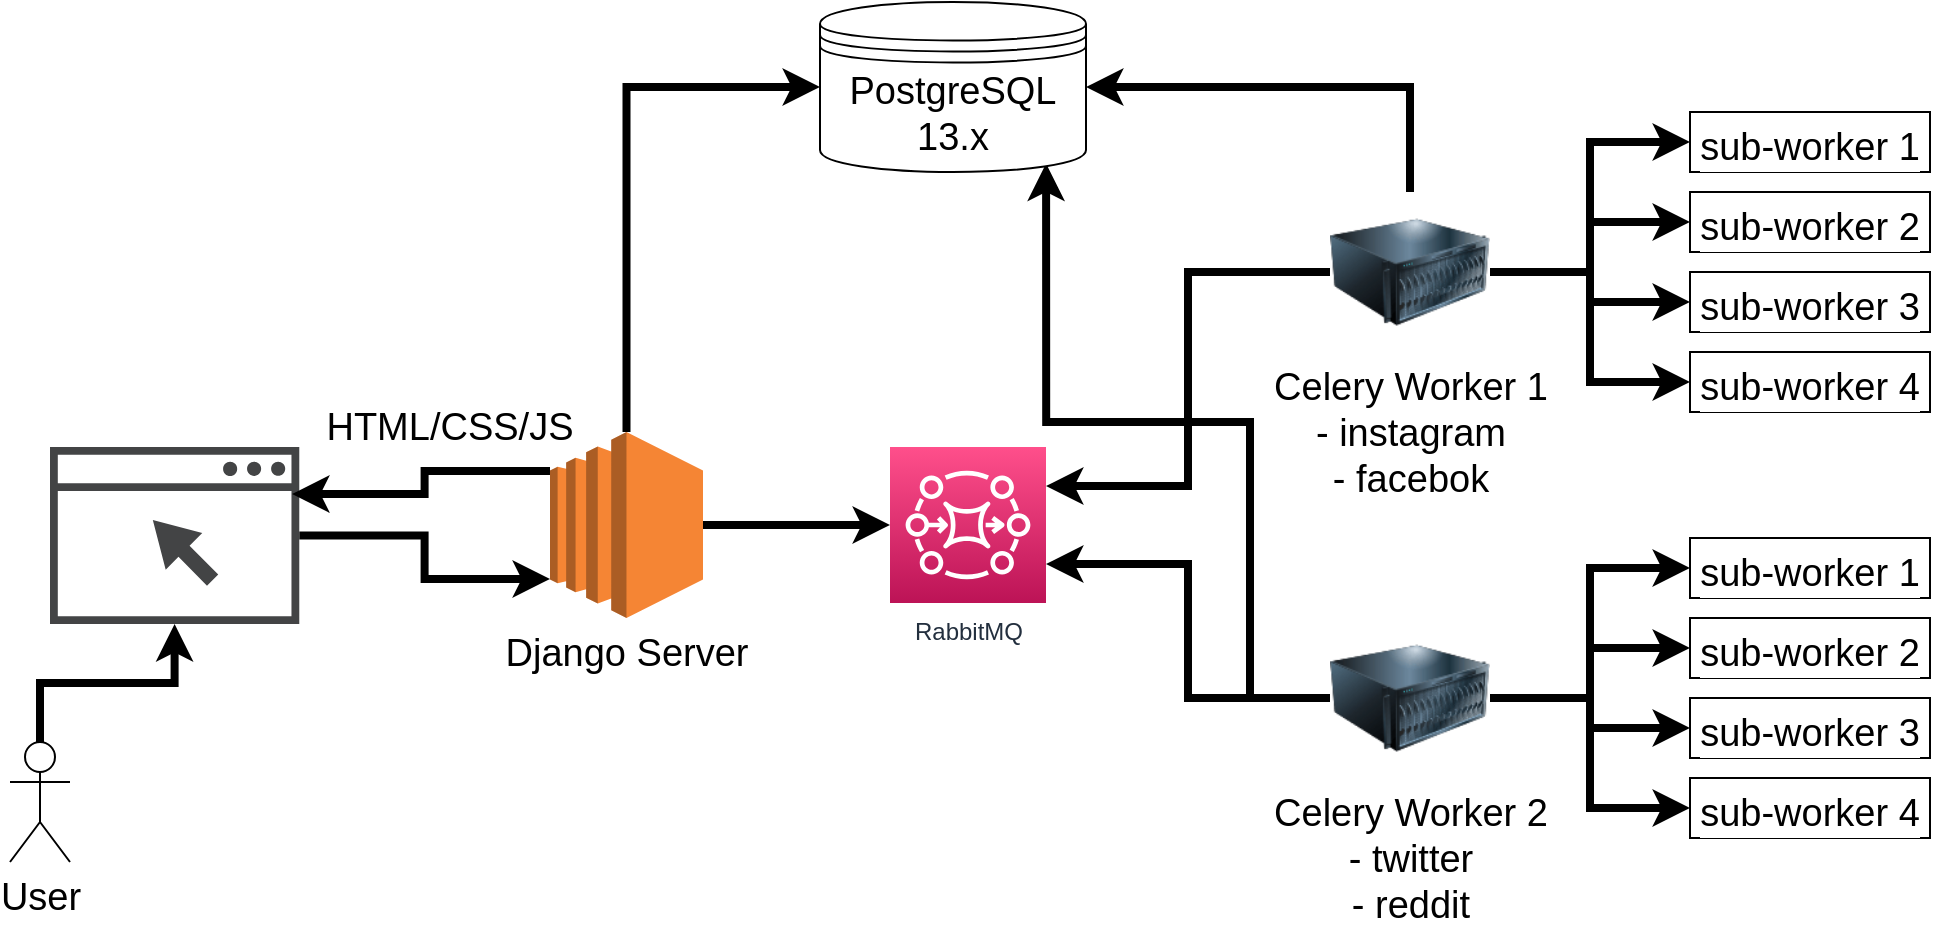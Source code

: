 <mxfile version="15.2.7" type="google"><diagram id="lNZSqhSA1qLSp5OcS2vs" name="Dashboard"><mxGraphModel dx="868" dy="417" grid="1" gridSize="10" guides="1" tooltips="1" connect="1" arrows="1" fold="1" page="1" pageScale="1" pageWidth="850" pageHeight="1100" math="0" shadow="0"><root><mxCell id="0"/><mxCell id="1" parent="0"/><mxCell id="E6TmB5DF2rKsz_d0zPs_-48" style="edgeStyle=orthogonalEdgeStyle;rounded=0;orthogonalLoop=1;jettySize=auto;html=1;entryX=0;entryY=0.79;entryDx=0;entryDy=0;entryPerimeter=0;fontSize=19;strokeWidth=4;" parent="1" source="E6TmB5DF2rKsz_d0zPs_-11" target="E6TmB5DF2rKsz_d0zPs_-15" edge="1"><mxGeometry relative="1" as="geometry"><mxPoint x="170" y="340" as="sourcePoint"/></mxGeometry></mxCell><mxCell id="E6TmB5DF2rKsz_d0zPs_-11" value="" style="sketch=0;pointerEvents=1;shadow=0;dashed=0;html=1;strokeColor=none;fillColor=#434445;aspect=fixed;labelPosition=center;verticalLabelPosition=bottom;verticalAlign=top;align=center;outlineConnect=0;shape=mxgraph.vvd.web_browser;fontSize=19;" parent="1" vertex="1"><mxGeometry x="40" y="252.5" width="124.64" height="88.5" as="geometry"/></mxCell><mxCell id="E6TmB5DF2rKsz_d0zPs_-17" style="edgeStyle=orthogonalEdgeStyle;rounded=0;orthogonalLoop=1;jettySize=auto;html=1;fontSize=19;strokeWidth=4;" parent="1" source="E6TmB5DF2rKsz_d0zPs_-15" target="E6TmB5DF2rKsz_d0zPs_-16" edge="1"><mxGeometry relative="1" as="geometry"/></mxCell><mxCell id="E6TmB5DF2rKsz_d0zPs_-44" style="edgeStyle=orthogonalEdgeStyle;rounded=0;orthogonalLoop=1;jettySize=auto;html=1;entryX=0;entryY=0.5;entryDx=0;entryDy=0;fontSize=19;strokeWidth=4;" parent="1" source="E6TmB5DF2rKsz_d0zPs_-15" target="E6TmB5DF2rKsz_d0zPs_-43" edge="1"><mxGeometry relative="1" as="geometry"><Array as="points"><mxPoint x="328" y="73"/></Array></mxGeometry></mxCell><mxCell id="E6TmB5DF2rKsz_d0zPs_-49" style="edgeStyle=orthogonalEdgeStyle;rounded=0;orthogonalLoop=1;jettySize=auto;html=1;exitX=0;exitY=0.21;exitDx=0;exitDy=0;exitPerimeter=0;entryX=0.971;entryY=0.266;entryDx=0;entryDy=0;entryPerimeter=0;fontSize=19;strokeWidth=4;" parent="1" source="E6TmB5DF2rKsz_d0zPs_-15" target="E6TmB5DF2rKsz_d0zPs_-11" edge="1"><mxGeometry relative="1" as="geometry"/></mxCell><mxCell id="E6TmB5DF2rKsz_d0zPs_-15" value="Django Server" style="outlineConnect=0;dashed=0;verticalLabelPosition=bottom;verticalAlign=top;align=center;html=1;shape=mxgraph.aws3.ec2;fillColor=#F58534;gradientColor=none;fontSize=19;" parent="1" vertex="1"><mxGeometry x="290" y="245" width="76.5" height="93" as="geometry"/></mxCell><mxCell id="E6TmB5DF2rKsz_d0zPs_-16" value="RabbitMQ" style="sketch=0;points=[[0,0,0],[0.25,0,0],[0.5,0,0],[0.75,0,0],[1,0,0],[0,1,0],[0.25,1,0],[0.5,1,0],[0.75,1,0],[1,1,0],[0,0.25,0],[0,0.5,0],[0,0.75,0],[1,0.25,0],[1,0.5,0],[1,0.75,0]];outlineConnect=0;fontColor=#232F3E;gradientColor=#FF4F8B;gradientDirection=north;fillColor=#BC1356;strokeColor=#ffffff;dashed=0;verticalLabelPosition=bottom;verticalAlign=top;align=center;html=1;fontSize=12;fontStyle=0;aspect=fixed;shape=mxgraph.aws4.resourceIcon;resIcon=mxgraph.aws4.mq;" parent="1" vertex="1"><mxGeometry x="460" y="252.5" width="78" height="78" as="geometry"/></mxCell><mxCell id="E6TmB5DF2rKsz_d0zPs_-35" style="edgeStyle=orthogonalEdgeStyle;rounded=0;orthogonalLoop=1;jettySize=auto;html=1;entryX=0;entryY=0.5;entryDx=0;entryDy=0;fontSize=19;strokeWidth=4;" parent="1" source="E6TmB5DF2rKsz_d0zPs_-19" target="E6TmB5DF2rKsz_d0zPs_-31" edge="1"><mxGeometry relative="1" as="geometry"/></mxCell><mxCell id="E6TmB5DF2rKsz_d0zPs_-36" style="edgeStyle=orthogonalEdgeStyle;rounded=0;orthogonalLoop=1;jettySize=auto;html=1;fontSize=19;strokeWidth=4;" parent="1" source="E6TmB5DF2rKsz_d0zPs_-19" target="E6TmB5DF2rKsz_d0zPs_-32" edge="1"><mxGeometry relative="1" as="geometry"/></mxCell><mxCell id="E6TmB5DF2rKsz_d0zPs_-37" style="edgeStyle=orthogonalEdgeStyle;rounded=0;orthogonalLoop=1;jettySize=auto;html=1;fontSize=19;strokeWidth=4;" parent="1" source="E6TmB5DF2rKsz_d0zPs_-19" target="E6TmB5DF2rKsz_d0zPs_-33" edge="1"><mxGeometry relative="1" as="geometry"/></mxCell><mxCell id="E6TmB5DF2rKsz_d0zPs_-38" style="edgeStyle=orthogonalEdgeStyle;rounded=0;orthogonalLoop=1;jettySize=auto;html=1;entryX=0;entryY=0.5;entryDx=0;entryDy=0;fontSize=19;strokeWidth=4;" parent="1" source="E6TmB5DF2rKsz_d0zPs_-19" target="E6TmB5DF2rKsz_d0zPs_-34" edge="1"><mxGeometry relative="1" as="geometry"/></mxCell><mxCell id="E6TmB5DF2rKsz_d0zPs_-41" style="edgeStyle=orthogonalEdgeStyle;rounded=0;orthogonalLoop=1;jettySize=auto;html=1;entryX=1;entryY=0.75;entryDx=0;entryDy=0;entryPerimeter=0;fontSize=19;strokeWidth=4;" parent="1" source="E6TmB5DF2rKsz_d0zPs_-19" target="E6TmB5DF2rKsz_d0zPs_-16" edge="1"><mxGeometry relative="1" as="geometry"/></mxCell><mxCell id="E6TmB5DF2rKsz_d0zPs_-46" style="edgeStyle=orthogonalEdgeStyle;rounded=0;orthogonalLoop=1;jettySize=auto;html=1;entryX=0.85;entryY=0.95;entryDx=0;entryDy=0;entryPerimeter=0;fontSize=19;strokeWidth=4;" parent="1" source="E6TmB5DF2rKsz_d0zPs_-19" target="E6TmB5DF2rKsz_d0zPs_-43" edge="1"><mxGeometry relative="1" as="geometry"><Array as="points"><mxPoint x="640" y="378"/><mxPoint x="640" y="240"/><mxPoint x="538" y="240"/></Array></mxGeometry></mxCell><mxCell id="E6TmB5DF2rKsz_d0zPs_-19" value="Celery Worker 2&lt;br&gt;- twitter&lt;br&gt;- reddit" style="image;html=1;image=img/lib/clip_art/computers/Server_128x128.png;fontSize=19;" parent="1" vertex="1"><mxGeometry x="680" y="338" width="80" height="80" as="geometry"/></mxCell><mxCell id="E6TmB5DF2rKsz_d0zPs_-27" style="edgeStyle=orthogonalEdgeStyle;rounded=0;orthogonalLoop=1;jettySize=auto;html=1;entryX=0;entryY=0.5;entryDx=0;entryDy=0;fontSize=19;strokeWidth=4;" parent="1" source="E6TmB5DF2rKsz_d0zPs_-20" target="E6TmB5DF2rKsz_d0zPs_-21" edge="1"><mxGeometry relative="1" as="geometry"/></mxCell><mxCell id="E6TmB5DF2rKsz_d0zPs_-28" style="edgeStyle=orthogonalEdgeStyle;rounded=0;orthogonalLoop=1;jettySize=auto;html=1;fontSize=19;strokeWidth=4;" parent="1" source="E6TmB5DF2rKsz_d0zPs_-20" target="E6TmB5DF2rKsz_d0zPs_-24" edge="1"><mxGeometry relative="1" as="geometry"/></mxCell><mxCell id="E6TmB5DF2rKsz_d0zPs_-29" style="edgeStyle=orthogonalEdgeStyle;rounded=0;orthogonalLoop=1;jettySize=auto;html=1;fontSize=19;strokeWidth=4;" parent="1" source="E6TmB5DF2rKsz_d0zPs_-20" target="E6TmB5DF2rKsz_d0zPs_-25" edge="1"><mxGeometry relative="1" as="geometry"/></mxCell><mxCell id="E6TmB5DF2rKsz_d0zPs_-30" style="edgeStyle=orthogonalEdgeStyle;rounded=0;orthogonalLoop=1;jettySize=auto;html=1;entryX=0;entryY=0.5;entryDx=0;entryDy=0;fontSize=19;strokeWidth=4;" parent="1" source="E6TmB5DF2rKsz_d0zPs_-20" target="E6TmB5DF2rKsz_d0zPs_-26" edge="1"><mxGeometry relative="1" as="geometry"/></mxCell><mxCell id="E6TmB5DF2rKsz_d0zPs_-40" style="edgeStyle=orthogonalEdgeStyle;rounded=0;orthogonalLoop=1;jettySize=auto;html=1;entryX=1;entryY=0.25;entryDx=0;entryDy=0;entryPerimeter=0;fontSize=19;strokeWidth=4;" parent="1" source="E6TmB5DF2rKsz_d0zPs_-20" target="E6TmB5DF2rKsz_d0zPs_-16" edge="1"><mxGeometry relative="1" as="geometry"/></mxCell><mxCell id="E6TmB5DF2rKsz_d0zPs_-45" style="edgeStyle=orthogonalEdgeStyle;rounded=0;orthogonalLoop=1;jettySize=auto;html=1;entryX=1;entryY=0.5;entryDx=0;entryDy=0;fontSize=19;strokeWidth=4;" parent="1" source="E6TmB5DF2rKsz_d0zPs_-20" target="E6TmB5DF2rKsz_d0zPs_-43" edge="1"><mxGeometry relative="1" as="geometry"><Array as="points"><mxPoint x="720" y="73"/></Array></mxGeometry></mxCell><mxCell id="E6TmB5DF2rKsz_d0zPs_-20" value="Celery Worker 1&lt;br&gt;- instagram&lt;br&gt;- facebok" style="image;html=1;image=img/lib/clip_art/computers/Server_128x128.png;fontSize=19;" parent="1" vertex="1"><mxGeometry x="680" y="125" width="80" height="80" as="geometry"/></mxCell><mxCell id="E6TmB5DF2rKsz_d0zPs_-21" value="sub-worker 1" style="whiteSpace=wrap;html=1;fontSize=19;verticalAlign=top;labelBackgroundColor=white;" parent="1" vertex="1"><mxGeometry x="860" y="85" width="120" height="30" as="geometry"/></mxCell><mxCell id="E6TmB5DF2rKsz_d0zPs_-24" value="sub-worker 2" style="whiteSpace=wrap;html=1;fontSize=19;verticalAlign=top;labelBackgroundColor=white;" parent="1" vertex="1"><mxGeometry x="860" y="125" width="120" height="30" as="geometry"/></mxCell><mxCell id="E6TmB5DF2rKsz_d0zPs_-25" value="sub-worker 3" style="whiteSpace=wrap;html=1;fontSize=19;verticalAlign=top;labelBackgroundColor=white;" parent="1" vertex="1"><mxGeometry x="860" y="165" width="120" height="30" as="geometry"/></mxCell><mxCell id="E6TmB5DF2rKsz_d0zPs_-26" value="sub-worker 4" style="whiteSpace=wrap;html=1;fontSize=19;verticalAlign=top;labelBackgroundColor=white;" parent="1" vertex="1"><mxGeometry x="860" y="205" width="120" height="30" as="geometry"/></mxCell><mxCell id="E6TmB5DF2rKsz_d0zPs_-31" value="sub-worker 1" style="whiteSpace=wrap;html=1;fontSize=19;verticalAlign=top;labelBackgroundColor=white;" parent="1" vertex="1"><mxGeometry x="860" y="298" width="120" height="30" as="geometry"/></mxCell><mxCell id="E6TmB5DF2rKsz_d0zPs_-32" value="sub-worker 2" style="whiteSpace=wrap;html=1;fontSize=19;verticalAlign=top;labelBackgroundColor=white;" parent="1" vertex="1"><mxGeometry x="860" y="338" width="120" height="30" as="geometry"/></mxCell><mxCell id="E6TmB5DF2rKsz_d0zPs_-33" value="sub-worker 3" style="whiteSpace=wrap;html=1;fontSize=19;verticalAlign=top;labelBackgroundColor=white;" parent="1" vertex="1"><mxGeometry x="860" y="378" width="120" height="30" as="geometry"/></mxCell><mxCell id="E6TmB5DF2rKsz_d0zPs_-34" value="sub-worker 4" style="whiteSpace=wrap;html=1;fontSize=19;verticalAlign=top;labelBackgroundColor=white;" parent="1" vertex="1"><mxGeometry x="860" y="418" width="120" height="30" as="geometry"/></mxCell><mxCell id="E6TmB5DF2rKsz_d0zPs_-43" value="PostgreSQL 13.x" style="shape=datastore;whiteSpace=wrap;html=1;fontSize=19;" parent="1" vertex="1"><mxGeometry x="425" y="30" width="133" height="85" as="geometry"/></mxCell><mxCell id="E6TmB5DF2rKsz_d0zPs_-50" value="HTML/CSS/JS" style="text;html=1;strokeColor=none;fillColor=none;align=center;verticalAlign=middle;whiteSpace=wrap;rounded=0;fontSize=19;" parent="1" vertex="1"><mxGeometry x="220" y="232.5" width="40" height="20" as="geometry"/></mxCell><mxCell id="E6TmB5DF2rKsz_d0zPs_-53" style="edgeStyle=orthogonalEdgeStyle;rounded=0;orthogonalLoop=1;jettySize=auto;html=1;fontSize=19;strokeWidth=4;" parent="1" source="E6TmB5DF2rKsz_d0zPs_-52" target="E6TmB5DF2rKsz_d0zPs_-11" edge="1"><mxGeometry relative="1" as="geometry"/></mxCell><mxCell id="E6TmB5DF2rKsz_d0zPs_-52" value="User" style="shape=umlActor;verticalLabelPosition=bottom;verticalAlign=top;html=1;outlineConnect=0;fontSize=19;" parent="1" vertex="1"><mxGeometry x="20" y="400" width="30" height="60" as="geometry"/></mxCell></root></mxGraphModel></diagram></mxfile>